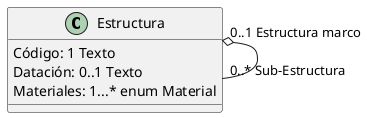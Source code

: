 @startuml ejercicio12
Class Estructura{
Código: 1 Texto
Datación: 0..1 Texto
Materiales: 1...* enum Material
}
Estructura "0..1 Estructura marco" o-- "0..* Sub-Estructura" Estructura
@enduml